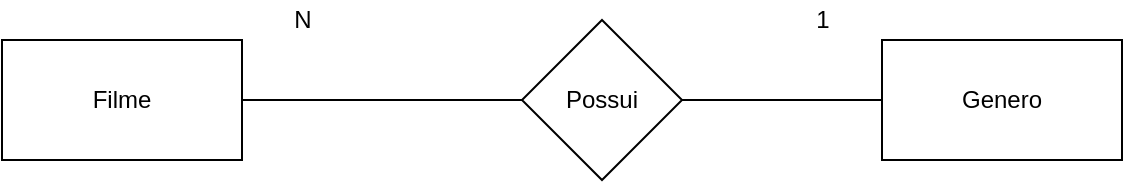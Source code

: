<mxfile version="14.0.1" type="device"><diagram id="0UBm7vHomwpI37WkYGP6" name="Page-1"><mxGraphModel dx="1422" dy="762" grid="1" gridSize="10" guides="1" tooltips="1" connect="1" arrows="1" fold="1" page="1" pageScale="1" pageWidth="827" pageHeight="1169" math="0" shadow="0"><root><mxCell id="0"/><mxCell id="1" parent="0"/><mxCell id="_QMznYDjBNo9j70GFl3z-4" style="edgeStyle=orthogonalEdgeStyle;rounded=0;orthogonalLoop=1;jettySize=auto;html=1;endArrow=none;endFill=0;" edge="1" parent="1" source="_QMznYDjBNo9j70GFl3z-1" target="_QMznYDjBNo9j70GFl3z-2"><mxGeometry relative="1" as="geometry"/></mxCell><mxCell id="_QMznYDjBNo9j70GFl3z-1" value="Filme" style="whiteSpace=wrap;html=1;" vertex="1" parent="1"><mxGeometry x="110" y="210" width="120" height="60" as="geometry"/></mxCell><mxCell id="_QMznYDjBNo9j70GFl3z-5" style="edgeStyle=orthogonalEdgeStyle;rounded=0;orthogonalLoop=1;jettySize=auto;html=1;endArrow=none;endFill=0;" edge="1" parent="1" source="_QMznYDjBNo9j70GFl3z-2" target="_QMznYDjBNo9j70GFl3z-3"><mxGeometry relative="1" as="geometry"/></mxCell><mxCell id="_QMznYDjBNo9j70GFl3z-2" value="Possui" style="rhombus;whiteSpace=wrap;html=1;" vertex="1" parent="1"><mxGeometry x="370" y="200" width="80" height="80" as="geometry"/></mxCell><mxCell id="_QMznYDjBNo9j70GFl3z-3" value="Genero" style="rounded=0;whiteSpace=wrap;html=1;" vertex="1" parent="1"><mxGeometry x="550" y="210" width="120" height="60" as="geometry"/></mxCell><mxCell id="_QMznYDjBNo9j70GFl3z-6" value="1" style="text;html=1;align=center;verticalAlign=middle;resizable=0;points=[];autosize=1;" vertex="1" parent="1"><mxGeometry x="510" y="190" width="20" height="20" as="geometry"/></mxCell><mxCell id="_QMznYDjBNo9j70GFl3z-7" value="N" style="text;html=1;align=center;verticalAlign=middle;resizable=0;points=[];autosize=1;" vertex="1" parent="1"><mxGeometry x="250" y="190" width="20" height="20" as="geometry"/></mxCell></root></mxGraphModel></diagram></mxfile>